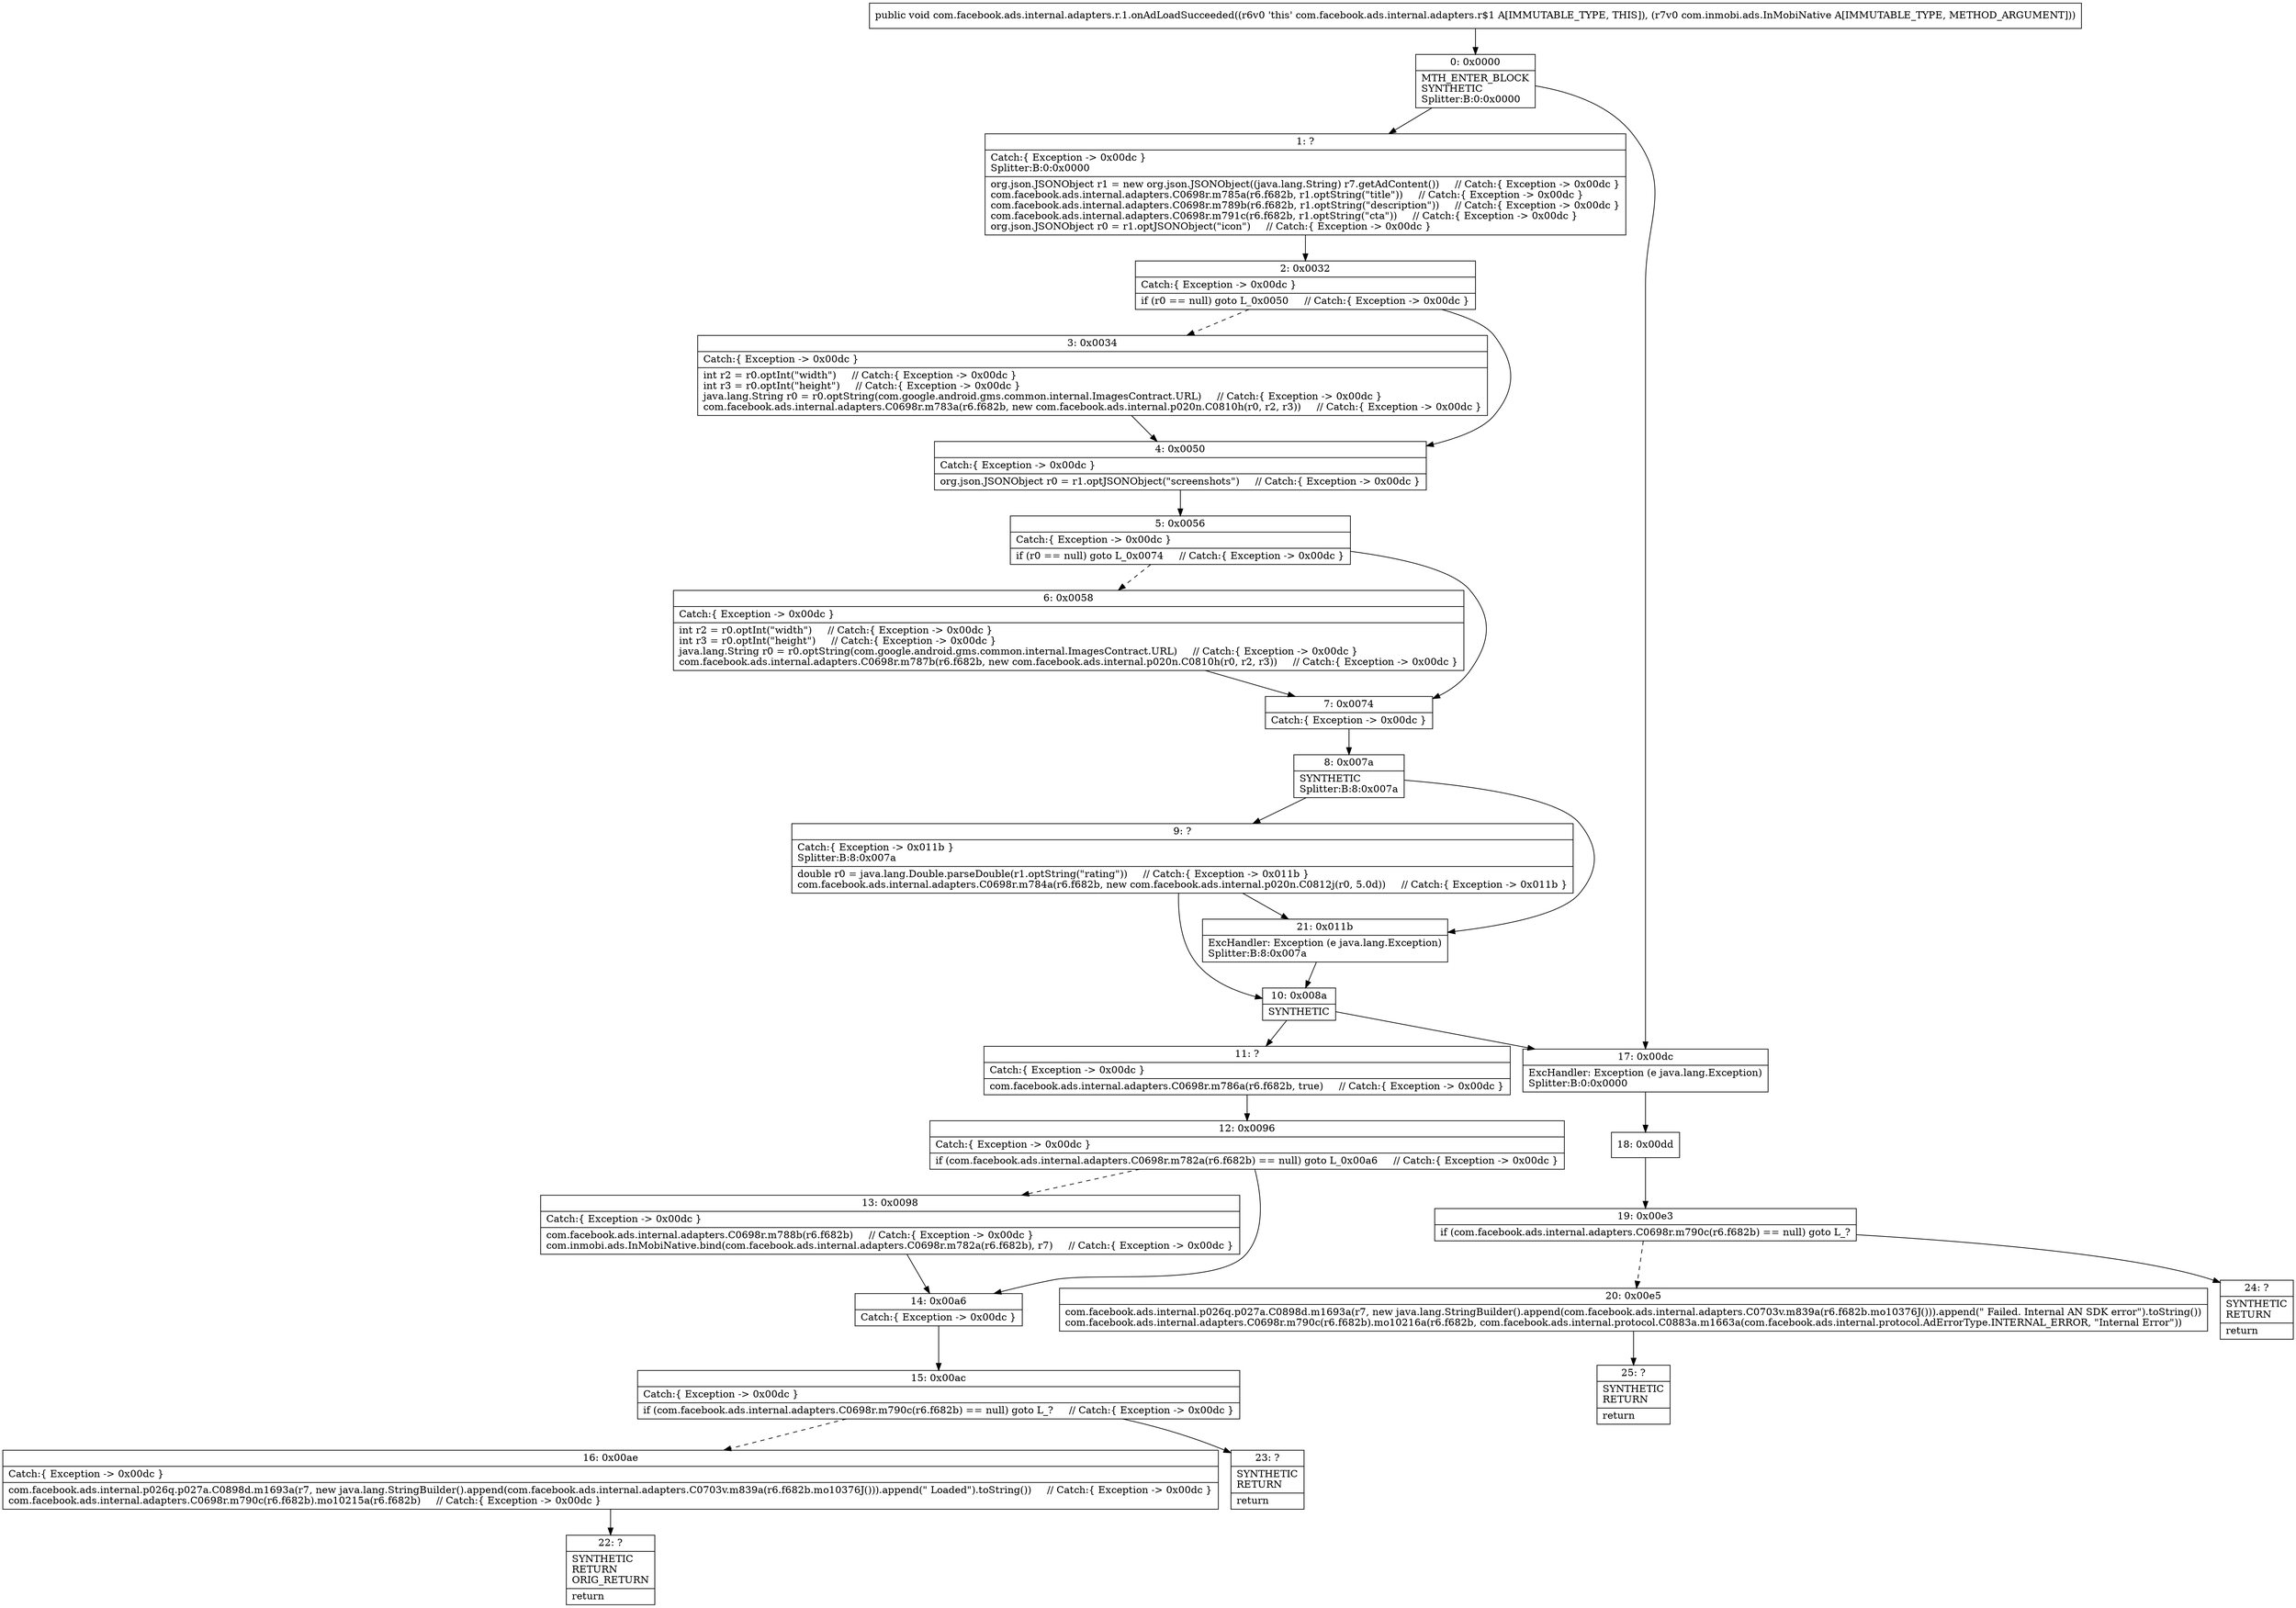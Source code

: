 digraph "CFG forcom.facebook.ads.internal.adapters.r.1.onAdLoadSucceeded(Lcom\/inmobi\/ads\/InMobiNative;)V" {
Node_0 [shape=record,label="{0\:\ 0x0000|MTH_ENTER_BLOCK\lSYNTHETIC\lSplitter:B:0:0x0000\l}"];
Node_1 [shape=record,label="{1\:\ ?|Catch:\{ Exception \-\> 0x00dc \}\lSplitter:B:0:0x0000\l|org.json.JSONObject r1 = new org.json.JSONObject((java.lang.String) r7.getAdContent())     \/\/ Catch:\{ Exception \-\> 0x00dc \}\lcom.facebook.ads.internal.adapters.C0698r.m785a(r6.f682b, r1.optString(\"title\"))     \/\/ Catch:\{ Exception \-\> 0x00dc \}\lcom.facebook.ads.internal.adapters.C0698r.m789b(r6.f682b, r1.optString(\"description\"))     \/\/ Catch:\{ Exception \-\> 0x00dc \}\lcom.facebook.ads.internal.adapters.C0698r.m791c(r6.f682b, r1.optString(\"cta\"))     \/\/ Catch:\{ Exception \-\> 0x00dc \}\lorg.json.JSONObject r0 = r1.optJSONObject(\"icon\")     \/\/ Catch:\{ Exception \-\> 0x00dc \}\l}"];
Node_2 [shape=record,label="{2\:\ 0x0032|Catch:\{ Exception \-\> 0x00dc \}\l|if (r0 == null) goto L_0x0050     \/\/ Catch:\{ Exception \-\> 0x00dc \}\l}"];
Node_3 [shape=record,label="{3\:\ 0x0034|Catch:\{ Exception \-\> 0x00dc \}\l|int r2 = r0.optInt(\"width\")     \/\/ Catch:\{ Exception \-\> 0x00dc \}\lint r3 = r0.optInt(\"height\")     \/\/ Catch:\{ Exception \-\> 0x00dc \}\ljava.lang.String r0 = r0.optString(com.google.android.gms.common.internal.ImagesContract.URL)     \/\/ Catch:\{ Exception \-\> 0x00dc \}\lcom.facebook.ads.internal.adapters.C0698r.m783a(r6.f682b, new com.facebook.ads.internal.p020n.C0810h(r0, r2, r3))     \/\/ Catch:\{ Exception \-\> 0x00dc \}\l}"];
Node_4 [shape=record,label="{4\:\ 0x0050|Catch:\{ Exception \-\> 0x00dc \}\l|org.json.JSONObject r0 = r1.optJSONObject(\"screenshots\")     \/\/ Catch:\{ Exception \-\> 0x00dc \}\l}"];
Node_5 [shape=record,label="{5\:\ 0x0056|Catch:\{ Exception \-\> 0x00dc \}\l|if (r0 == null) goto L_0x0074     \/\/ Catch:\{ Exception \-\> 0x00dc \}\l}"];
Node_6 [shape=record,label="{6\:\ 0x0058|Catch:\{ Exception \-\> 0x00dc \}\l|int r2 = r0.optInt(\"width\")     \/\/ Catch:\{ Exception \-\> 0x00dc \}\lint r3 = r0.optInt(\"height\")     \/\/ Catch:\{ Exception \-\> 0x00dc \}\ljava.lang.String r0 = r0.optString(com.google.android.gms.common.internal.ImagesContract.URL)     \/\/ Catch:\{ Exception \-\> 0x00dc \}\lcom.facebook.ads.internal.adapters.C0698r.m787b(r6.f682b, new com.facebook.ads.internal.p020n.C0810h(r0, r2, r3))     \/\/ Catch:\{ Exception \-\> 0x00dc \}\l}"];
Node_7 [shape=record,label="{7\:\ 0x0074|Catch:\{ Exception \-\> 0x00dc \}\l}"];
Node_8 [shape=record,label="{8\:\ 0x007a|SYNTHETIC\lSplitter:B:8:0x007a\l}"];
Node_9 [shape=record,label="{9\:\ ?|Catch:\{ Exception \-\> 0x011b \}\lSplitter:B:8:0x007a\l|double r0 = java.lang.Double.parseDouble(r1.optString(\"rating\"))     \/\/ Catch:\{ Exception \-\> 0x011b \}\lcom.facebook.ads.internal.adapters.C0698r.m784a(r6.f682b, new com.facebook.ads.internal.p020n.C0812j(r0, 5.0d))     \/\/ Catch:\{ Exception \-\> 0x011b \}\l}"];
Node_10 [shape=record,label="{10\:\ 0x008a|SYNTHETIC\l}"];
Node_11 [shape=record,label="{11\:\ ?|Catch:\{ Exception \-\> 0x00dc \}\l|com.facebook.ads.internal.adapters.C0698r.m786a(r6.f682b, true)     \/\/ Catch:\{ Exception \-\> 0x00dc \}\l}"];
Node_12 [shape=record,label="{12\:\ 0x0096|Catch:\{ Exception \-\> 0x00dc \}\l|if (com.facebook.ads.internal.adapters.C0698r.m782a(r6.f682b) == null) goto L_0x00a6     \/\/ Catch:\{ Exception \-\> 0x00dc \}\l}"];
Node_13 [shape=record,label="{13\:\ 0x0098|Catch:\{ Exception \-\> 0x00dc \}\l|com.facebook.ads.internal.adapters.C0698r.m788b(r6.f682b)     \/\/ Catch:\{ Exception \-\> 0x00dc \}\lcom.inmobi.ads.InMobiNative.bind(com.facebook.ads.internal.adapters.C0698r.m782a(r6.f682b), r7)     \/\/ Catch:\{ Exception \-\> 0x00dc \}\l}"];
Node_14 [shape=record,label="{14\:\ 0x00a6|Catch:\{ Exception \-\> 0x00dc \}\l}"];
Node_15 [shape=record,label="{15\:\ 0x00ac|Catch:\{ Exception \-\> 0x00dc \}\l|if (com.facebook.ads.internal.adapters.C0698r.m790c(r6.f682b) == null) goto L_?     \/\/ Catch:\{ Exception \-\> 0x00dc \}\l}"];
Node_16 [shape=record,label="{16\:\ 0x00ae|Catch:\{ Exception \-\> 0x00dc \}\l|com.facebook.ads.internal.p026q.p027a.C0898d.m1693a(r7, new java.lang.StringBuilder().append(com.facebook.ads.internal.adapters.C0703v.m839a(r6.f682b.mo10376J())).append(\" Loaded\").toString())     \/\/ Catch:\{ Exception \-\> 0x00dc \}\lcom.facebook.ads.internal.adapters.C0698r.m790c(r6.f682b).mo10215a(r6.f682b)     \/\/ Catch:\{ Exception \-\> 0x00dc \}\l}"];
Node_17 [shape=record,label="{17\:\ 0x00dc|ExcHandler: Exception (e java.lang.Exception)\lSplitter:B:0:0x0000\l}"];
Node_18 [shape=record,label="{18\:\ 0x00dd}"];
Node_19 [shape=record,label="{19\:\ 0x00e3|if (com.facebook.ads.internal.adapters.C0698r.m790c(r6.f682b) == null) goto L_?\l}"];
Node_20 [shape=record,label="{20\:\ 0x00e5|com.facebook.ads.internal.p026q.p027a.C0898d.m1693a(r7, new java.lang.StringBuilder().append(com.facebook.ads.internal.adapters.C0703v.m839a(r6.f682b.mo10376J())).append(\" Failed. Internal AN SDK error\").toString())\lcom.facebook.ads.internal.adapters.C0698r.m790c(r6.f682b).mo10216a(r6.f682b, com.facebook.ads.internal.protocol.C0883a.m1663a(com.facebook.ads.internal.protocol.AdErrorType.INTERNAL_ERROR, \"Internal Error\"))\l}"];
Node_21 [shape=record,label="{21\:\ 0x011b|ExcHandler: Exception (e java.lang.Exception)\lSplitter:B:8:0x007a\l}"];
Node_22 [shape=record,label="{22\:\ ?|SYNTHETIC\lRETURN\lORIG_RETURN\l|return\l}"];
Node_23 [shape=record,label="{23\:\ ?|SYNTHETIC\lRETURN\l|return\l}"];
Node_24 [shape=record,label="{24\:\ ?|SYNTHETIC\lRETURN\l|return\l}"];
Node_25 [shape=record,label="{25\:\ ?|SYNTHETIC\lRETURN\l|return\l}"];
MethodNode[shape=record,label="{public void com.facebook.ads.internal.adapters.r.1.onAdLoadSucceeded((r6v0 'this' com.facebook.ads.internal.adapters.r$1 A[IMMUTABLE_TYPE, THIS]), (r7v0 com.inmobi.ads.InMobiNative A[IMMUTABLE_TYPE, METHOD_ARGUMENT])) }"];
MethodNode -> Node_0;
Node_0 -> Node_1;
Node_0 -> Node_17;
Node_1 -> Node_2;
Node_2 -> Node_3[style=dashed];
Node_2 -> Node_4;
Node_3 -> Node_4;
Node_4 -> Node_5;
Node_5 -> Node_6[style=dashed];
Node_5 -> Node_7;
Node_6 -> Node_7;
Node_7 -> Node_8;
Node_8 -> Node_9;
Node_8 -> Node_21;
Node_9 -> Node_10;
Node_9 -> Node_21;
Node_10 -> Node_11;
Node_10 -> Node_17;
Node_11 -> Node_12;
Node_12 -> Node_13[style=dashed];
Node_12 -> Node_14;
Node_13 -> Node_14;
Node_14 -> Node_15;
Node_15 -> Node_16[style=dashed];
Node_15 -> Node_23;
Node_16 -> Node_22;
Node_17 -> Node_18;
Node_18 -> Node_19;
Node_19 -> Node_20[style=dashed];
Node_19 -> Node_24;
Node_20 -> Node_25;
Node_21 -> Node_10;
}

